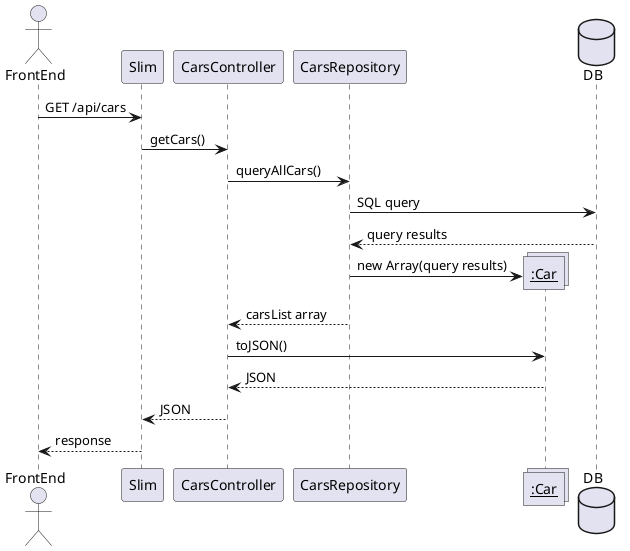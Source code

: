 http://www.plantuml.com/plantuml/uml/TP51JyCm38Nl-HNMJkCmxTu3sXW32KqWAFVAf1QAb2N5SONsxt72UeW2j_Qzpy_FxIu9iindRz1AP7ZW6EGOHZEfxAoRC0ZqtfqhuO2S3Wfoz9wuiTveYibftCNOJ5XnCIHO3KEdzZ2i05C1pOY27vW8xk-CMNR3vhQiX0uUZ--mnSbjRQQBg6QzleDFaYojRqpjPBRkev5VC_5bx_qoKVaweLMKwbzFlwJHrqsJSuq1fZHxISOoeL21siGYQsQWRzWpusLT3RSTcXDrsAfmSaa0Sy8_XoedyQb_URuUzdTK1fg0vPjVxVnSnEMdTBdk54CYiwCmpcV_0m00

@startuml
actor FrontEnd
participant Slim
participant CarsController
participant CarsRepository
collections "__:Car__" as Cars
database DB

FrontEnd -> Slim : GET /api/cars
Slim -> CarsController: getCars()
CarsController -> CarsRepository : queryAllCars()
CarsRepository -> DB : SQL query
DB --> CarsRepository: query results
create Cars
CarsRepository -> Cars : new Array(query results)
CarsRepository --> CarsController : carsList array
CarsController -> Cars : toJSON()
Cars --> CarsController : JSON
CarsController --> Slim : JSON
Slim --> FrontEnd: response
@enduml